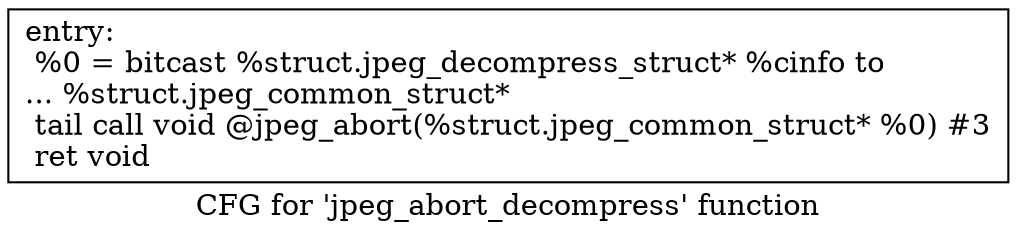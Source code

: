 digraph "CFG for 'jpeg_abort_decompress' function" {
	label="CFG for 'jpeg_abort_decompress' function";

	Node0x514a6c0 [shape=record,label="{entry:\l  %0 = bitcast %struct.jpeg_decompress_struct* %cinfo to\l... %struct.jpeg_common_struct*\l  tail call void @jpeg_abort(%struct.jpeg_common_struct* %0) #3\l  ret void\l}"];
}
